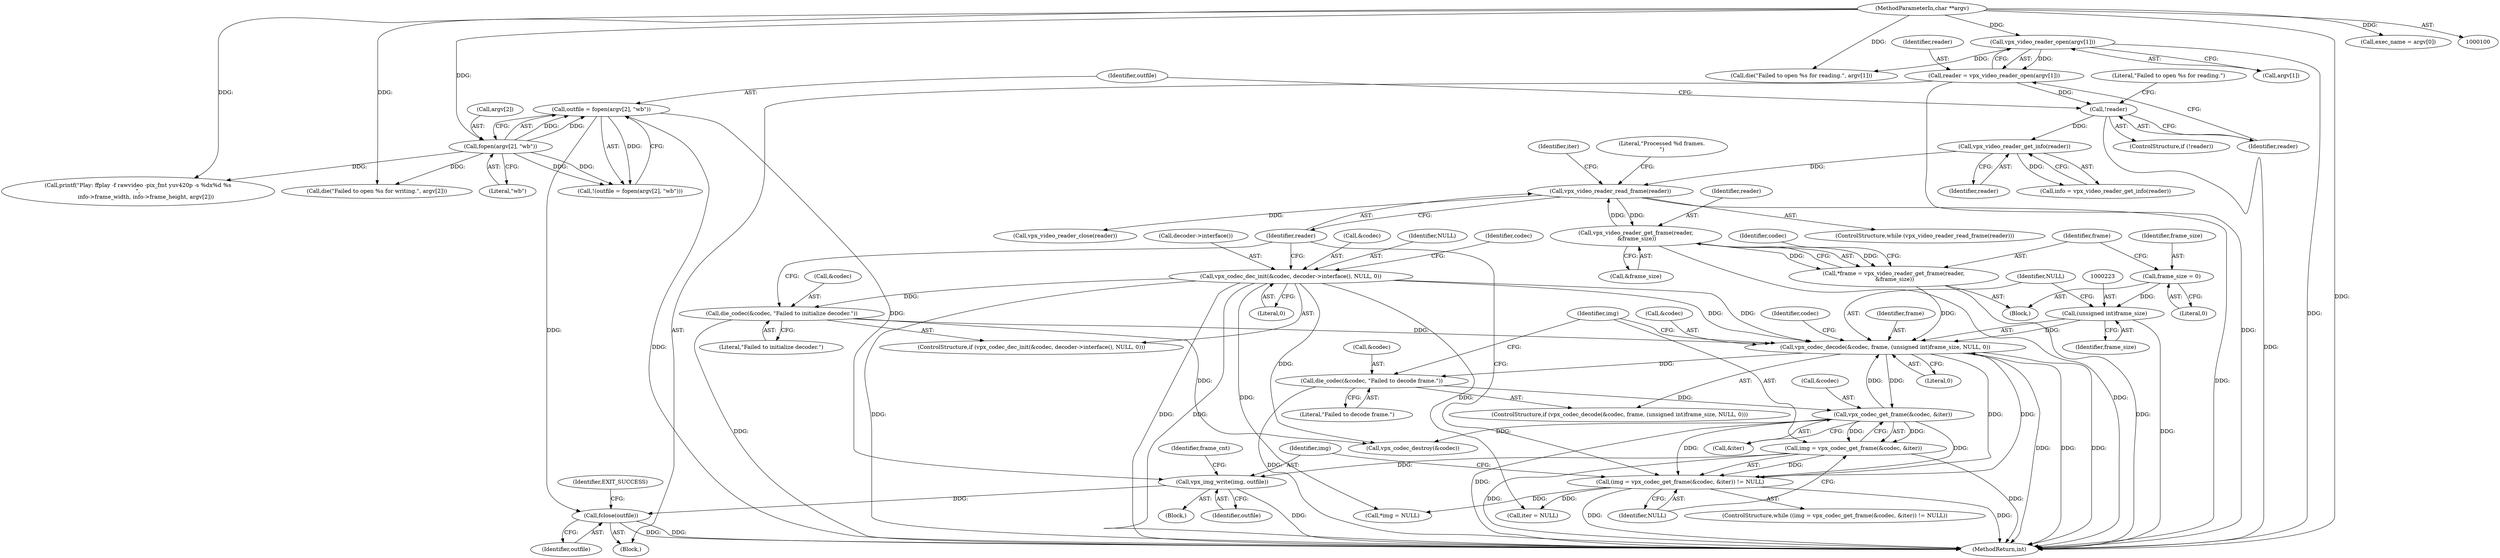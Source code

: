 digraph "1_Android_5a9753fca56f0eeb9f61e342b2fccffc364f9426_12@API" {
"1000271" [label="(Call,fclose(outfile))"];
"1000152" [label="(Call,outfile = fopen(argv[2], \"wb\"))"];
"1000154" [label="(Call,fopen(argv[2], \"wb\"))"];
"1000102" [label="(MethodParameterIn,char **argv)"];
"1000242" [label="(Call,vpx_img_write(img, outfile))"];
"1000233" [label="(Call,img = vpx_codec_get_frame(&codec, &iter))"];
"1000235" [label="(Call,vpx_codec_get_frame(&codec, &iter))"];
"1000218" [label="(Call,vpx_codec_decode(&codec, frame, (unsigned int)frame_size, NULL, 0))"];
"1000184" [label="(Call,vpx_codec_dec_init(&codec, decoder->interface(), NULL, 0))"];
"1000190" [label="(Call,die_codec(&codec, \"Failed to initialize decoder.\"))"];
"1000211" [label="(Call,*frame = vpx_video_reader_get_frame(reader,\n &frame_size))"];
"1000213" [label="(Call,vpx_video_reader_get_frame(reader,\n &frame_size))"];
"1000195" [label="(Call,vpx_video_reader_read_frame(reader))"];
"1000166" [label="(Call,vpx_video_reader_get_info(reader))"];
"1000143" [label="(Call,!reader)"];
"1000136" [label="(Call,reader = vpx_video_reader_open(argv[1]))"];
"1000138" [label="(Call,vpx_video_reader_open(argv[1]))"];
"1000222" [label="(Call,(unsigned int)frame_size)"];
"1000207" [label="(Call,frame_size = 0)"];
"1000232" [label="(Call,(img = vpx_codec_get_frame(&codec, &iter)) != NULL)"];
"1000227" [label="(Call,die_codec(&codec, \"Failed to decode frame.\"))"];
"1000151" [label="(Call,!(outfile = fopen(argv[2], \"wb\")))"];
"1000226" [label="(Literal,0)"];
"1000236" [label="(Call,&codec)"];
"1000155" [label="(Call,argv[2])"];
"1000154" [label="(Call,fopen(argv[2], \"wb\"))"];
"1000143" [label="(Call,!reader)"];
"1000230" [label="(Literal,\"Failed to decode frame.\")"];
"1000222" [label="(Call,(unsigned int)frame_size)"];
"1000142" [label="(ControlStructure,if (!reader))"];
"1000275" [label="(MethodReturn,int)"];
"1000208" [label="(Identifier,frame_size)"];
"1000217" [label="(ControlStructure,if (vpx_codec_decode(&codec, frame, (unsigned int)frame_size, NULL, 0)))"];
"1000184" [label="(Call,vpx_codec_dec_init(&codec, decoder->interface(), NULL, 0))"];
"1000251" [label="(Call,vpx_codec_destroy(&codec))"];
"1000159" [label="(Call,die(\"Failed to open %s for writing.\", argv[2]))"];
"1000136" [label="(Call,reader = vpx_video_reader_open(argv[1]))"];
"1000191" [label="(Call,&codec)"];
"1000166" [label="(Call,vpx_video_reader_get_info(reader))"];
"1000231" [label="(ControlStructure,while ((img = vpx_codec_get_frame(&codec, &iter)) != NULL))"];
"1000233" [label="(Call,img = vpx_codec_get_frame(&codec, &iter))"];
"1000235" [label="(Call,vpx_codec_get_frame(&codec, &iter))"];
"1000183" [label="(ControlStructure,if (vpx_codec_dec_init(&codec, decoder->interface(), NULL, 0)))"];
"1000244" [label="(Identifier,outfile)"];
"1000246" [label="(Identifier,frame_cnt)"];
"1000194" [label="(ControlStructure,while (vpx_video_reader_read_frame(reader)))"];
"1000144" [label="(Identifier,reader)"];
"1000153" [label="(Identifier,outfile)"];
"1000139" [label="(Call,argv[1])"];
"1000241" [label="(Block,)"];
"1000190" [label="(Call,die_codec(&codec, \"Failed to initialize decoder.\"))"];
"1000213" [label="(Call,vpx_video_reader_get_frame(reader,\n &frame_size))"];
"1000103" [label="(Block,)"];
"1000102" [label="(MethodParameterIn,char **argv)"];
"1000274" [label="(Identifier,EXIT_SUCCESS)"];
"1000248" [label="(Literal,\"Processed %d frames.\n\")"];
"1000228" [label="(Call,&codec)"];
"1000271" [label="(Call,fclose(outfile))"];
"1000221" [label="(Identifier,frame)"];
"1000258" [label="(Call,printf(\"Play: ffplay -f rawvideo -pix_fmt yuv420p -s %dx%d %s\n\",\n         info->frame_width, info->frame_height, argv[2]))"];
"1000215" [label="(Call,&frame_size)"];
"1000203" [label="(Call,*img = NULL)"];
"1000243" [label="(Identifier,img)"];
"1000137" [label="(Identifier,reader)"];
"1000193" [label="(Literal,\"Failed to initialize decoder.\")"];
"1000185" [label="(Call,&codec)"];
"1000125" [label="(Call,exec_name = argv[0])"];
"1000212" [label="(Identifier,frame)"];
"1000229" [label="(Identifier,codec)"];
"1000225" [label="(Identifier,NULL)"];
"1000197" [label="(Block,)"];
"1000200" [label="(Identifier,iter)"];
"1000189" [label="(Literal,0)"];
"1000220" [label="(Identifier,codec)"];
"1000269" [label="(Call,vpx_video_reader_close(reader))"];
"1000167" [label="(Identifier,reader)"];
"1000207" [label="(Call,frame_size = 0)"];
"1000195" [label="(Call,vpx_video_reader_read_frame(reader))"];
"1000138" [label="(Call,vpx_video_reader_open(argv[1]))"];
"1000192" [label="(Identifier,codec)"];
"1000145" [label="(Call,die(\"Failed to open %s for reading.\", argv[1]))"];
"1000152" [label="(Call,outfile = fopen(argv[2], \"wb\"))"];
"1000272" [label="(Identifier,outfile)"];
"1000242" [label="(Call,vpx_img_write(img, outfile))"];
"1000238" [label="(Call,&iter)"];
"1000209" [label="(Literal,0)"];
"1000199" [label="(Call,iter = NULL)"];
"1000234" [label="(Identifier,img)"];
"1000196" [label="(Identifier,reader)"];
"1000232" [label="(Call,(img = vpx_codec_get_frame(&codec, &iter)) != NULL)"];
"1000187" [label="(Call,decoder->interface())"];
"1000158" [label="(Literal,\"wb\")"];
"1000240" [label="(Identifier,NULL)"];
"1000219" [label="(Call,&codec)"];
"1000188" [label="(Identifier,NULL)"];
"1000146" [label="(Literal,\"Failed to open %s for reading.\")"];
"1000224" [label="(Identifier,frame_size)"];
"1000218" [label="(Call,vpx_codec_decode(&codec, frame, (unsigned int)frame_size, NULL, 0))"];
"1000211" [label="(Call,*frame = vpx_video_reader_get_frame(reader,\n &frame_size))"];
"1000214" [label="(Identifier,reader)"];
"1000164" [label="(Call,info = vpx_video_reader_get_info(reader))"];
"1000227" [label="(Call,die_codec(&codec, \"Failed to decode frame.\"))"];
"1000271" -> "1000103"  [label="AST: "];
"1000271" -> "1000272"  [label="CFG: "];
"1000272" -> "1000271"  [label="AST: "];
"1000274" -> "1000271"  [label="CFG: "];
"1000271" -> "1000275"  [label="DDG: "];
"1000271" -> "1000275"  [label="DDG: "];
"1000152" -> "1000271"  [label="DDG: "];
"1000242" -> "1000271"  [label="DDG: "];
"1000152" -> "1000151"  [label="AST: "];
"1000152" -> "1000154"  [label="CFG: "];
"1000153" -> "1000152"  [label="AST: "];
"1000154" -> "1000152"  [label="AST: "];
"1000151" -> "1000152"  [label="CFG: "];
"1000152" -> "1000275"  [label="DDG: "];
"1000152" -> "1000151"  [label="DDG: "];
"1000154" -> "1000152"  [label="DDG: "];
"1000154" -> "1000152"  [label="DDG: "];
"1000152" -> "1000242"  [label="DDG: "];
"1000154" -> "1000158"  [label="CFG: "];
"1000155" -> "1000154"  [label="AST: "];
"1000158" -> "1000154"  [label="AST: "];
"1000154" -> "1000151"  [label="DDG: "];
"1000154" -> "1000151"  [label="DDG: "];
"1000102" -> "1000154"  [label="DDG: "];
"1000154" -> "1000159"  [label="DDG: "];
"1000154" -> "1000258"  [label="DDG: "];
"1000102" -> "1000100"  [label="AST: "];
"1000102" -> "1000275"  [label="DDG: "];
"1000102" -> "1000125"  [label="DDG: "];
"1000102" -> "1000138"  [label="DDG: "];
"1000102" -> "1000145"  [label="DDG: "];
"1000102" -> "1000159"  [label="DDG: "];
"1000102" -> "1000258"  [label="DDG: "];
"1000242" -> "1000241"  [label="AST: "];
"1000242" -> "1000244"  [label="CFG: "];
"1000243" -> "1000242"  [label="AST: "];
"1000244" -> "1000242"  [label="AST: "];
"1000246" -> "1000242"  [label="CFG: "];
"1000242" -> "1000275"  [label="DDG: "];
"1000233" -> "1000242"  [label="DDG: "];
"1000233" -> "1000232"  [label="AST: "];
"1000233" -> "1000235"  [label="CFG: "];
"1000234" -> "1000233"  [label="AST: "];
"1000235" -> "1000233"  [label="AST: "];
"1000240" -> "1000233"  [label="CFG: "];
"1000233" -> "1000275"  [label="DDG: "];
"1000233" -> "1000275"  [label="DDG: "];
"1000233" -> "1000232"  [label="DDG: "];
"1000235" -> "1000233"  [label="DDG: "];
"1000235" -> "1000233"  [label="DDG: "];
"1000235" -> "1000238"  [label="CFG: "];
"1000236" -> "1000235"  [label="AST: "];
"1000238" -> "1000235"  [label="AST: "];
"1000235" -> "1000275"  [label="DDG: "];
"1000235" -> "1000218"  [label="DDG: "];
"1000235" -> "1000232"  [label="DDG: "];
"1000235" -> "1000232"  [label="DDG: "];
"1000218" -> "1000235"  [label="DDG: "];
"1000227" -> "1000235"  [label="DDG: "];
"1000235" -> "1000251"  [label="DDG: "];
"1000218" -> "1000217"  [label="AST: "];
"1000218" -> "1000226"  [label="CFG: "];
"1000219" -> "1000218"  [label="AST: "];
"1000221" -> "1000218"  [label="AST: "];
"1000222" -> "1000218"  [label="AST: "];
"1000225" -> "1000218"  [label="AST: "];
"1000226" -> "1000218"  [label="AST: "];
"1000229" -> "1000218"  [label="CFG: "];
"1000234" -> "1000218"  [label="CFG: "];
"1000218" -> "1000275"  [label="DDG: "];
"1000218" -> "1000275"  [label="DDG: "];
"1000218" -> "1000275"  [label="DDG: "];
"1000184" -> "1000218"  [label="DDG: "];
"1000184" -> "1000218"  [label="DDG: "];
"1000190" -> "1000218"  [label="DDG: "];
"1000211" -> "1000218"  [label="DDG: "];
"1000222" -> "1000218"  [label="DDG: "];
"1000232" -> "1000218"  [label="DDG: "];
"1000218" -> "1000227"  [label="DDG: "];
"1000218" -> "1000232"  [label="DDG: "];
"1000184" -> "1000183"  [label="AST: "];
"1000184" -> "1000189"  [label="CFG: "];
"1000185" -> "1000184"  [label="AST: "];
"1000187" -> "1000184"  [label="AST: "];
"1000188" -> "1000184"  [label="AST: "];
"1000189" -> "1000184"  [label="AST: "];
"1000192" -> "1000184"  [label="CFG: "];
"1000196" -> "1000184"  [label="CFG: "];
"1000184" -> "1000275"  [label="DDG: "];
"1000184" -> "1000275"  [label="DDG: "];
"1000184" -> "1000275"  [label="DDG: "];
"1000184" -> "1000190"  [label="DDG: "];
"1000184" -> "1000199"  [label="DDG: "];
"1000184" -> "1000203"  [label="DDG: "];
"1000184" -> "1000251"  [label="DDG: "];
"1000190" -> "1000183"  [label="AST: "];
"1000190" -> "1000193"  [label="CFG: "];
"1000191" -> "1000190"  [label="AST: "];
"1000193" -> "1000190"  [label="AST: "];
"1000196" -> "1000190"  [label="CFG: "];
"1000190" -> "1000275"  [label="DDG: "];
"1000190" -> "1000251"  [label="DDG: "];
"1000211" -> "1000197"  [label="AST: "];
"1000211" -> "1000213"  [label="CFG: "];
"1000212" -> "1000211"  [label="AST: "];
"1000213" -> "1000211"  [label="AST: "];
"1000220" -> "1000211"  [label="CFG: "];
"1000211" -> "1000275"  [label="DDG: "];
"1000213" -> "1000211"  [label="DDG: "];
"1000213" -> "1000211"  [label="DDG: "];
"1000213" -> "1000215"  [label="CFG: "];
"1000214" -> "1000213"  [label="AST: "];
"1000215" -> "1000213"  [label="AST: "];
"1000213" -> "1000275"  [label="DDG: "];
"1000213" -> "1000195"  [label="DDG: "];
"1000195" -> "1000213"  [label="DDG: "];
"1000195" -> "1000194"  [label="AST: "];
"1000195" -> "1000196"  [label="CFG: "];
"1000196" -> "1000195"  [label="AST: "];
"1000200" -> "1000195"  [label="CFG: "];
"1000248" -> "1000195"  [label="CFG: "];
"1000195" -> "1000275"  [label="DDG: "];
"1000166" -> "1000195"  [label="DDG: "];
"1000195" -> "1000269"  [label="DDG: "];
"1000166" -> "1000164"  [label="AST: "];
"1000166" -> "1000167"  [label="CFG: "];
"1000167" -> "1000166"  [label="AST: "];
"1000164" -> "1000166"  [label="CFG: "];
"1000166" -> "1000164"  [label="DDG: "];
"1000143" -> "1000166"  [label="DDG: "];
"1000143" -> "1000142"  [label="AST: "];
"1000143" -> "1000144"  [label="CFG: "];
"1000144" -> "1000143"  [label="AST: "];
"1000146" -> "1000143"  [label="CFG: "];
"1000153" -> "1000143"  [label="CFG: "];
"1000143" -> "1000275"  [label="DDG: "];
"1000136" -> "1000143"  [label="DDG: "];
"1000136" -> "1000103"  [label="AST: "];
"1000136" -> "1000138"  [label="CFG: "];
"1000137" -> "1000136"  [label="AST: "];
"1000138" -> "1000136"  [label="AST: "];
"1000144" -> "1000136"  [label="CFG: "];
"1000136" -> "1000275"  [label="DDG: "];
"1000138" -> "1000136"  [label="DDG: "];
"1000138" -> "1000139"  [label="CFG: "];
"1000139" -> "1000138"  [label="AST: "];
"1000138" -> "1000275"  [label="DDG: "];
"1000138" -> "1000145"  [label="DDG: "];
"1000222" -> "1000224"  [label="CFG: "];
"1000223" -> "1000222"  [label="AST: "];
"1000224" -> "1000222"  [label="AST: "];
"1000225" -> "1000222"  [label="CFG: "];
"1000222" -> "1000275"  [label="DDG: "];
"1000207" -> "1000222"  [label="DDG: "];
"1000207" -> "1000197"  [label="AST: "];
"1000207" -> "1000209"  [label="CFG: "];
"1000208" -> "1000207"  [label="AST: "];
"1000209" -> "1000207"  [label="AST: "];
"1000212" -> "1000207"  [label="CFG: "];
"1000232" -> "1000231"  [label="AST: "];
"1000232" -> "1000240"  [label="CFG: "];
"1000240" -> "1000232"  [label="AST: "];
"1000196" -> "1000232"  [label="CFG: "];
"1000243" -> "1000232"  [label="CFG: "];
"1000232" -> "1000275"  [label="DDG: "];
"1000232" -> "1000275"  [label="DDG: "];
"1000232" -> "1000199"  [label="DDG: "];
"1000232" -> "1000203"  [label="DDG: "];
"1000227" -> "1000217"  [label="AST: "];
"1000227" -> "1000230"  [label="CFG: "];
"1000228" -> "1000227"  [label="AST: "];
"1000230" -> "1000227"  [label="AST: "];
"1000234" -> "1000227"  [label="CFG: "];
"1000227" -> "1000275"  [label="DDG: "];
}

